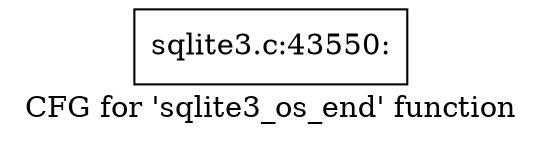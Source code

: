 digraph "CFG for 'sqlite3_os_end' function" {
	label="CFG for 'sqlite3_os_end' function";

	Node0x55c0f578b770 [shape=record,label="{sqlite3.c:43550:}"];
}

